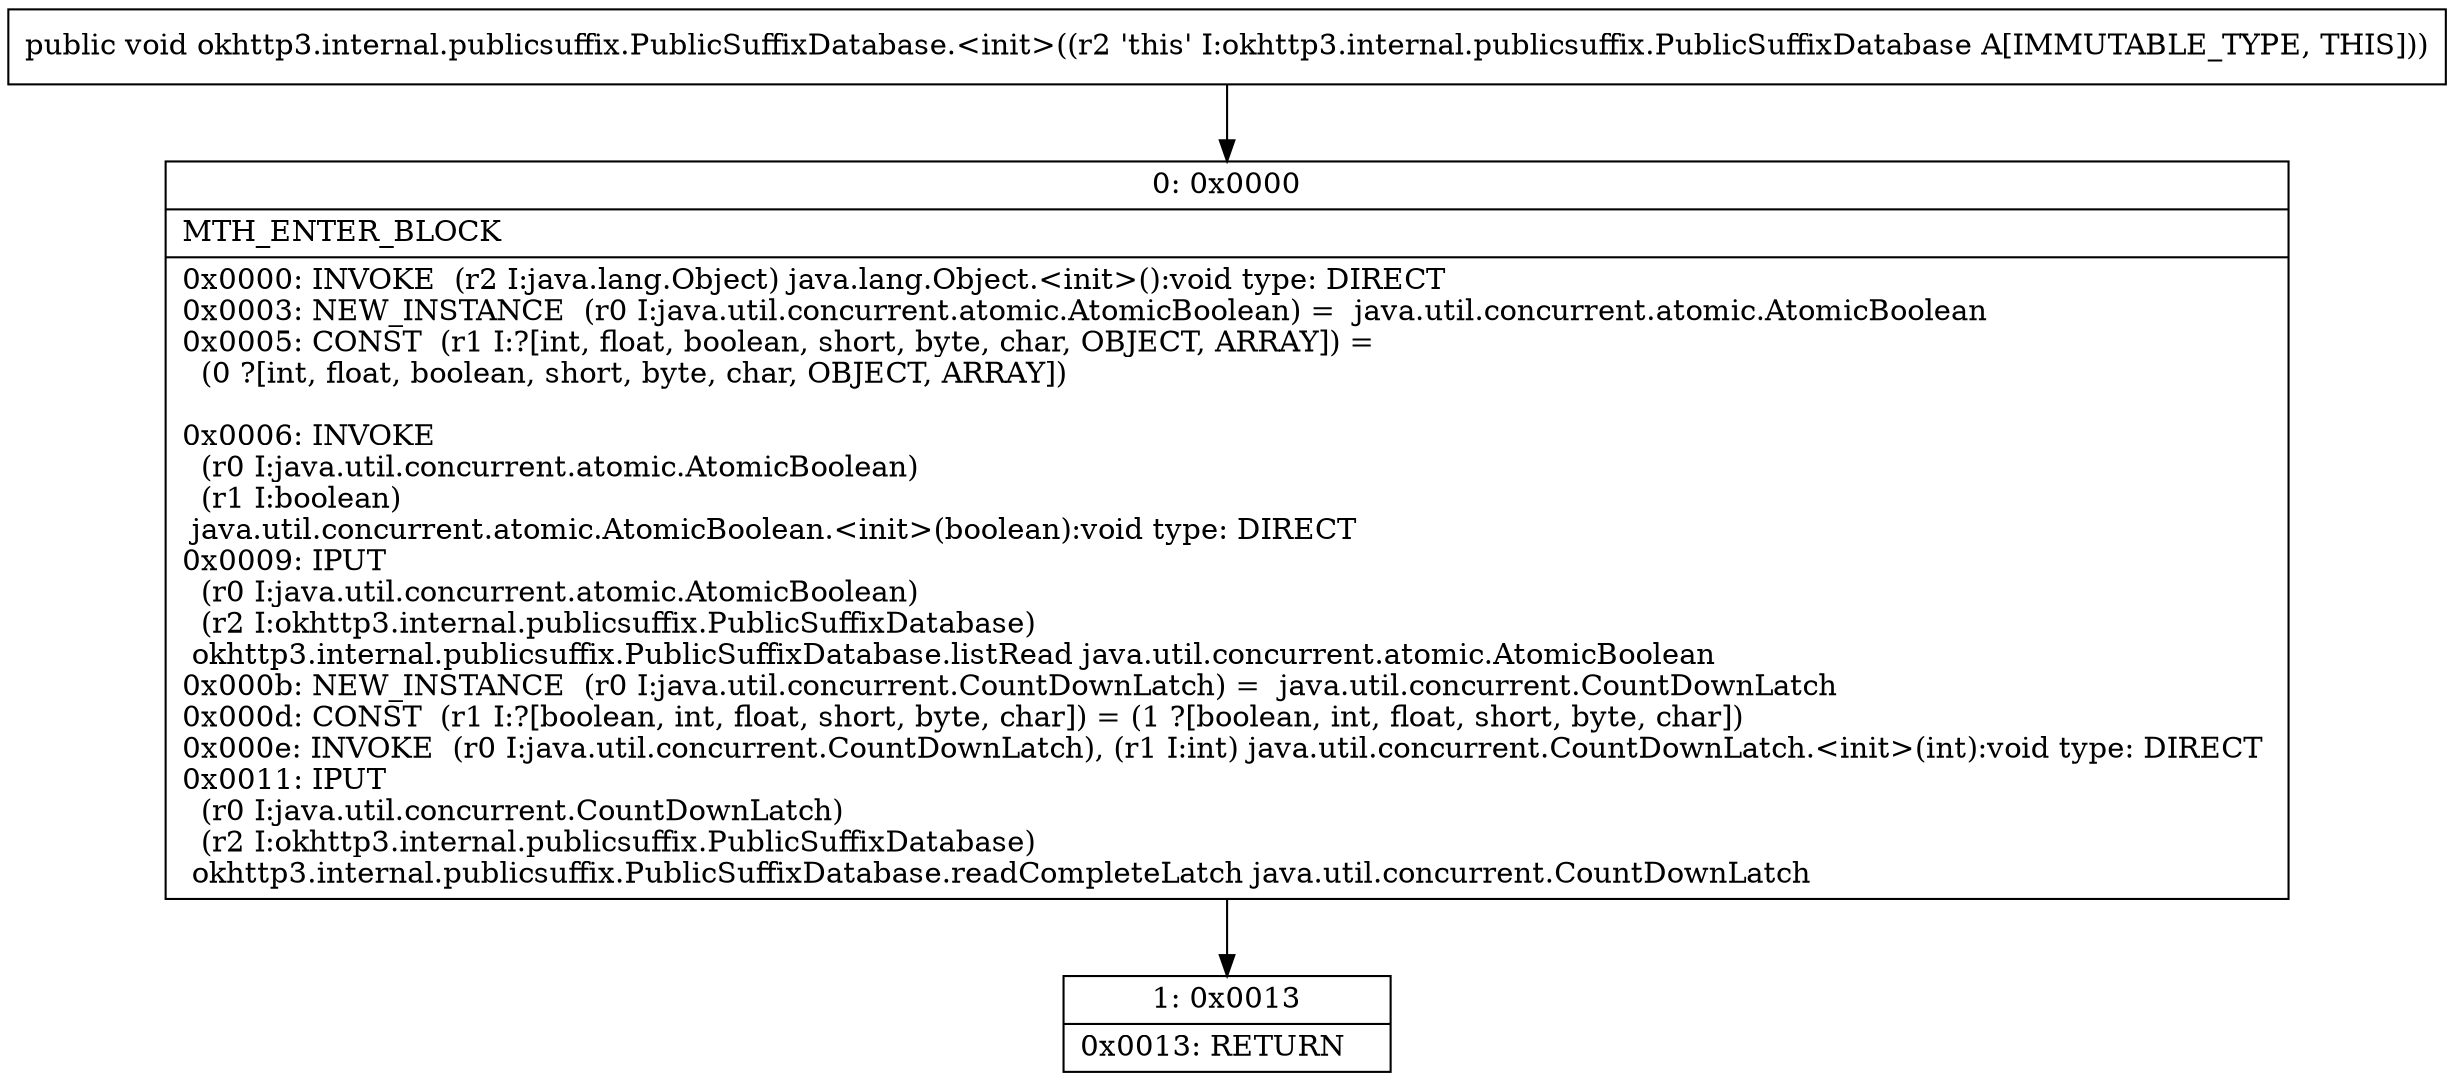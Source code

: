 digraph "CFG forokhttp3.internal.publicsuffix.PublicSuffixDatabase.\<init\>()V" {
Node_0 [shape=record,label="{0\:\ 0x0000|MTH_ENTER_BLOCK\l|0x0000: INVOKE  (r2 I:java.lang.Object) java.lang.Object.\<init\>():void type: DIRECT \l0x0003: NEW_INSTANCE  (r0 I:java.util.concurrent.atomic.AtomicBoolean) =  java.util.concurrent.atomic.AtomicBoolean \l0x0005: CONST  (r1 I:?[int, float, boolean, short, byte, char, OBJECT, ARRAY]) = \l  (0 ?[int, float, boolean, short, byte, char, OBJECT, ARRAY])\l \l0x0006: INVOKE  \l  (r0 I:java.util.concurrent.atomic.AtomicBoolean)\l  (r1 I:boolean)\l java.util.concurrent.atomic.AtomicBoolean.\<init\>(boolean):void type: DIRECT \l0x0009: IPUT  \l  (r0 I:java.util.concurrent.atomic.AtomicBoolean)\l  (r2 I:okhttp3.internal.publicsuffix.PublicSuffixDatabase)\l okhttp3.internal.publicsuffix.PublicSuffixDatabase.listRead java.util.concurrent.atomic.AtomicBoolean \l0x000b: NEW_INSTANCE  (r0 I:java.util.concurrent.CountDownLatch) =  java.util.concurrent.CountDownLatch \l0x000d: CONST  (r1 I:?[boolean, int, float, short, byte, char]) = (1 ?[boolean, int, float, short, byte, char]) \l0x000e: INVOKE  (r0 I:java.util.concurrent.CountDownLatch), (r1 I:int) java.util.concurrent.CountDownLatch.\<init\>(int):void type: DIRECT \l0x0011: IPUT  \l  (r0 I:java.util.concurrent.CountDownLatch)\l  (r2 I:okhttp3.internal.publicsuffix.PublicSuffixDatabase)\l okhttp3.internal.publicsuffix.PublicSuffixDatabase.readCompleteLatch java.util.concurrent.CountDownLatch \l}"];
Node_1 [shape=record,label="{1\:\ 0x0013|0x0013: RETURN   \l}"];
MethodNode[shape=record,label="{public void okhttp3.internal.publicsuffix.PublicSuffixDatabase.\<init\>((r2 'this' I:okhttp3.internal.publicsuffix.PublicSuffixDatabase A[IMMUTABLE_TYPE, THIS])) }"];
MethodNode -> Node_0;
Node_0 -> Node_1;
}

